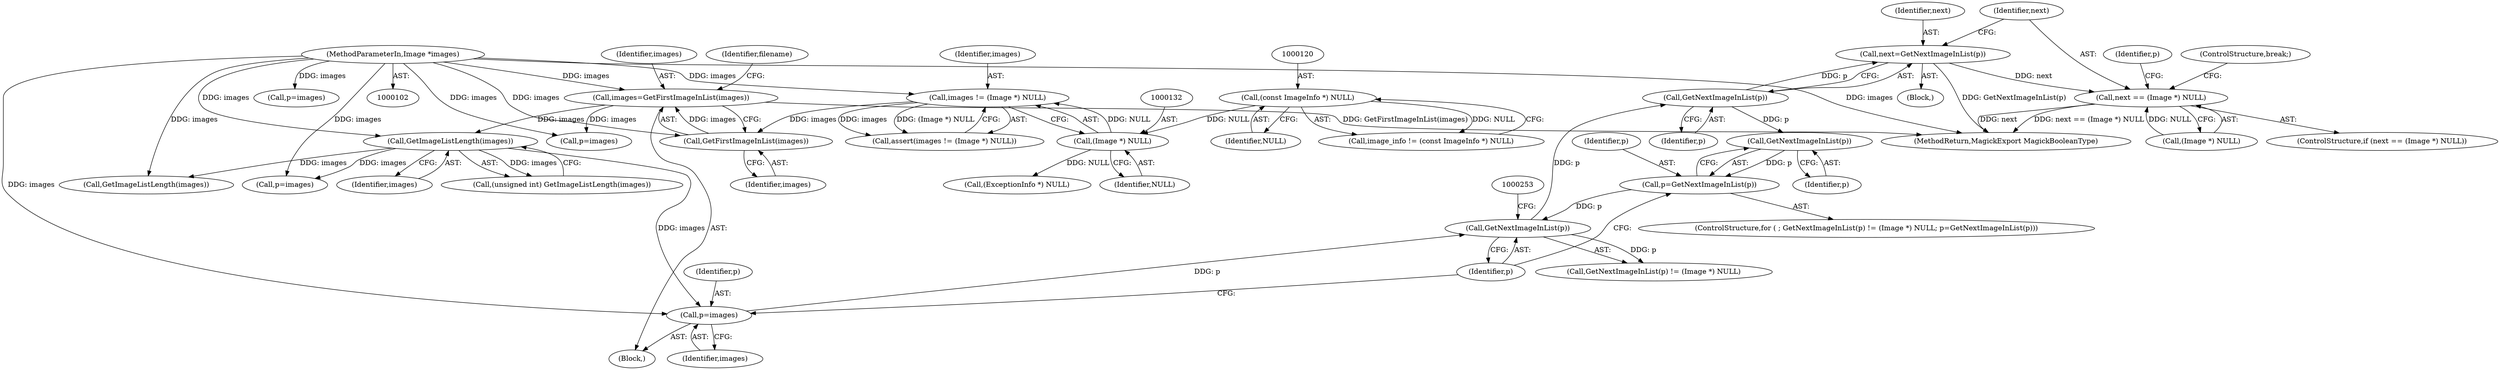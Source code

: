digraph "0_ImageMagick_5b4bebaa91849c592a8448bc353ab25a54ff8c44@pointer" {
"1000261" [label="(Call,next=GetNextImageInList(p))"];
"1000263" [label="(Call,GetNextImageInList(p))"];
"1000250" [label="(Call,GetNextImageInList(p))"];
"1000255" [label="(Call,p=GetNextImageInList(p))"];
"1000257" [label="(Call,GetNextImageInList(p))"];
"1000245" [label="(Call,p=images)"];
"1000221" [label="(Call,GetImageListLength(images))"];
"1000171" [label="(Call,images=GetFirstImageInList(images))"];
"1000173" [label="(Call,GetFirstImageInList(images))"];
"1000129" [label="(Call,images != (Image *) NULL)"];
"1000104" [label="(MethodParameterIn,Image *images)"];
"1000131" [label="(Call,(Image *) NULL)"];
"1000119" [label="(Call,(const ImageInfo *) NULL)"];
"1000266" [label="(Call,next == (Image *) NULL)"];
"1000249" [label="(Call,GetNextImageInList(p) != (Image *) NULL)"];
"1000324" [label="(Call,GetImageListLength(images))"];
"1000268" [label="(Call,(Image *) NULL)"];
"1000130" [label="(Identifier,images)"];
"1000265" [label="(ControlStructure,if (next == (Image *) NULL))"];
"1000247" [label="(Identifier,images)"];
"1000117" [label="(Call,image_info != (const ImageInfo *) NULL)"];
"1000219" [label="(Call,(unsigned int) GetImageListLength(images))"];
"1000267" [label="(Identifier,next)"];
"1000182" [label="(Call,p=images)"];
"1000221" [label="(Call,GetImageListLength(images))"];
"1000264" [label="(Identifier,p)"];
"1000251" [label="(Identifier,p)"];
"1000266" [label="(Call,next == (Image *) NULL)"];
"1000275" [label="(Identifier,p)"];
"1000174" [label="(Identifier,images)"];
"1000119" [label="(Call,(const ImageInfo *) NULL)"];
"1000256" [label="(Identifier,p)"];
"1000133" [label="(Identifier,NULL)"];
"1000258" [label="(Identifier,p)"];
"1000255" [label="(Call,p=GetNextImageInList(p))"];
"1000173" [label="(Call,GetFirstImageInList(images))"];
"1000129" [label="(Call,images != (Image *) NULL)"];
"1000408" [label="(MethodReturn,MagickExport MagickBooleanType)"];
"1000262" [label="(Identifier,next)"];
"1000257" [label="(Call,GetNextImageInList(p))"];
"1000131" [label="(Call,(Image *) NULL)"];
"1000263" [label="(Call,GetNextImageInList(p))"];
"1000128" [label="(Call,assert(images != (Image *) NULL))"];
"1000246" [label="(Identifier,p)"];
"1000222" [label="(Identifier,images)"];
"1000259" [label="(Block,)"];
"1000172" [label="(Identifier,images)"];
"1000158" [label="(Call,(ExceptionInfo *) NULL)"];
"1000107" [label="(Block,)"];
"1000261" [label="(Call,next=GetNextImageInList(p))"];
"1000271" [label="(ControlStructure,break;)"];
"1000245" [label="(Call,p=images)"];
"1000177" [label="(Identifier,filename)"];
"1000250" [label="(Call,GetNextImageInList(p))"];
"1000171" [label="(Call,images=GetFirstImageInList(images))"];
"1000248" [label="(ControlStructure,for ( ; GetNextImageInList(p) != (Image *) NULL; p=GetNextImageInList(p)))"];
"1000104" [label="(MethodParameterIn,Image *images)"];
"1000121" [label="(Identifier,NULL)"];
"1000327" [label="(Call,p=images)"];
"1000290" [label="(Call,p=images)"];
"1000261" -> "1000259"  [label="AST: "];
"1000261" -> "1000263"  [label="CFG: "];
"1000262" -> "1000261"  [label="AST: "];
"1000263" -> "1000261"  [label="AST: "];
"1000267" -> "1000261"  [label="CFG: "];
"1000261" -> "1000408"  [label="DDG: GetNextImageInList(p)"];
"1000263" -> "1000261"  [label="DDG: p"];
"1000261" -> "1000266"  [label="DDG: next"];
"1000263" -> "1000264"  [label="CFG: "];
"1000264" -> "1000263"  [label="AST: "];
"1000263" -> "1000257"  [label="DDG: p"];
"1000250" -> "1000263"  [label="DDG: p"];
"1000250" -> "1000249"  [label="AST: "];
"1000250" -> "1000251"  [label="CFG: "];
"1000251" -> "1000250"  [label="AST: "];
"1000253" -> "1000250"  [label="CFG: "];
"1000250" -> "1000249"  [label="DDG: p"];
"1000255" -> "1000250"  [label="DDG: p"];
"1000245" -> "1000250"  [label="DDG: p"];
"1000255" -> "1000248"  [label="AST: "];
"1000255" -> "1000257"  [label="CFG: "];
"1000256" -> "1000255"  [label="AST: "];
"1000257" -> "1000255"  [label="AST: "];
"1000251" -> "1000255"  [label="CFG: "];
"1000257" -> "1000255"  [label="DDG: p"];
"1000257" -> "1000258"  [label="CFG: "];
"1000258" -> "1000257"  [label="AST: "];
"1000245" -> "1000107"  [label="AST: "];
"1000245" -> "1000247"  [label="CFG: "];
"1000246" -> "1000245"  [label="AST: "];
"1000247" -> "1000245"  [label="AST: "];
"1000251" -> "1000245"  [label="CFG: "];
"1000221" -> "1000245"  [label="DDG: images"];
"1000104" -> "1000245"  [label="DDG: images"];
"1000221" -> "1000219"  [label="AST: "];
"1000221" -> "1000222"  [label="CFG: "];
"1000222" -> "1000221"  [label="AST: "];
"1000219" -> "1000221"  [label="CFG: "];
"1000221" -> "1000219"  [label="DDG: images"];
"1000171" -> "1000221"  [label="DDG: images"];
"1000104" -> "1000221"  [label="DDG: images"];
"1000221" -> "1000290"  [label="DDG: images"];
"1000221" -> "1000324"  [label="DDG: images"];
"1000171" -> "1000107"  [label="AST: "];
"1000171" -> "1000173"  [label="CFG: "];
"1000172" -> "1000171"  [label="AST: "];
"1000173" -> "1000171"  [label="AST: "];
"1000177" -> "1000171"  [label="CFG: "];
"1000171" -> "1000408"  [label="DDG: GetFirstImageInList(images)"];
"1000173" -> "1000171"  [label="DDG: images"];
"1000104" -> "1000171"  [label="DDG: images"];
"1000171" -> "1000182"  [label="DDG: images"];
"1000173" -> "1000174"  [label="CFG: "];
"1000174" -> "1000173"  [label="AST: "];
"1000129" -> "1000173"  [label="DDG: images"];
"1000104" -> "1000173"  [label="DDG: images"];
"1000129" -> "1000128"  [label="AST: "];
"1000129" -> "1000131"  [label="CFG: "];
"1000130" -> "1000129"  [label="AST: "];
"1000131" -> "1000129"  [label="AST: "];
"1000128" -> "1000129"  [label="CFG: "];
"1000129" -> "1000128"  [label="DDG: images"];
"1000129" -> "1000128"  [label="DDG: (Image *) NULL"];
"1000104" -> "1000129"  [label="DDG: images"];
"1000131" -> "1000129"  [label="DDG: NULL"];
"1000104" -> "1000102"  [label="AST: "];
"1000104" -> "1000408"  [label="DDG: images"];
"1000104" -> "1000182"  [label="DDG: images"];
"1000104" -> "1000290"  [label="DDG: images"];
"1000104" -> "1000324"  [label="DDG: images"];
"1000104" -> "1000327"  [label="DDG: images"];
"1000131" -> "1000133"  [label="CFG: "];
"1000132" -> "1000131"  [label="AST: "];
"1000133" -> "1000131"  [label="AST: "];
"1000119" -> "1000131"  [label="DDG: NULL"];
"1000131" -> "1000158"  [label="DDG: NULL"];
"1000119" -> "1000117"  [label="AST: "];
"1000119" -> "1000121"  [label="CFG: "];
"1000120" -> "1000119"  [label="AST: "];
"1000121" -> "1000119"  [label="AST: "];
"1000117" -> "1000119"  [label="CFG: "];
"1000119" -> "1000117"  [label="DDG: NULL"];
"1000266" -> "1000265"  [label="AST: "];
"1000266" -> "1000268"  [label="CFG: "];
"1000267" -> "1000266"  [label="AST: "];
"1000268" -> "1000266"  [label="AST: "];
"1000271" -> "1000266"  [label="CFG: "];
"1000275" -> "1000266"  [label="CFG: "];
"1000266" -> "1000408"  [label="DDG: next"];
"1000266" -> "1000408"  [label="DDG: next == (Image *) NULL"];
"1000268" -> "1000266"  [label="DDG: NULL"];
}
